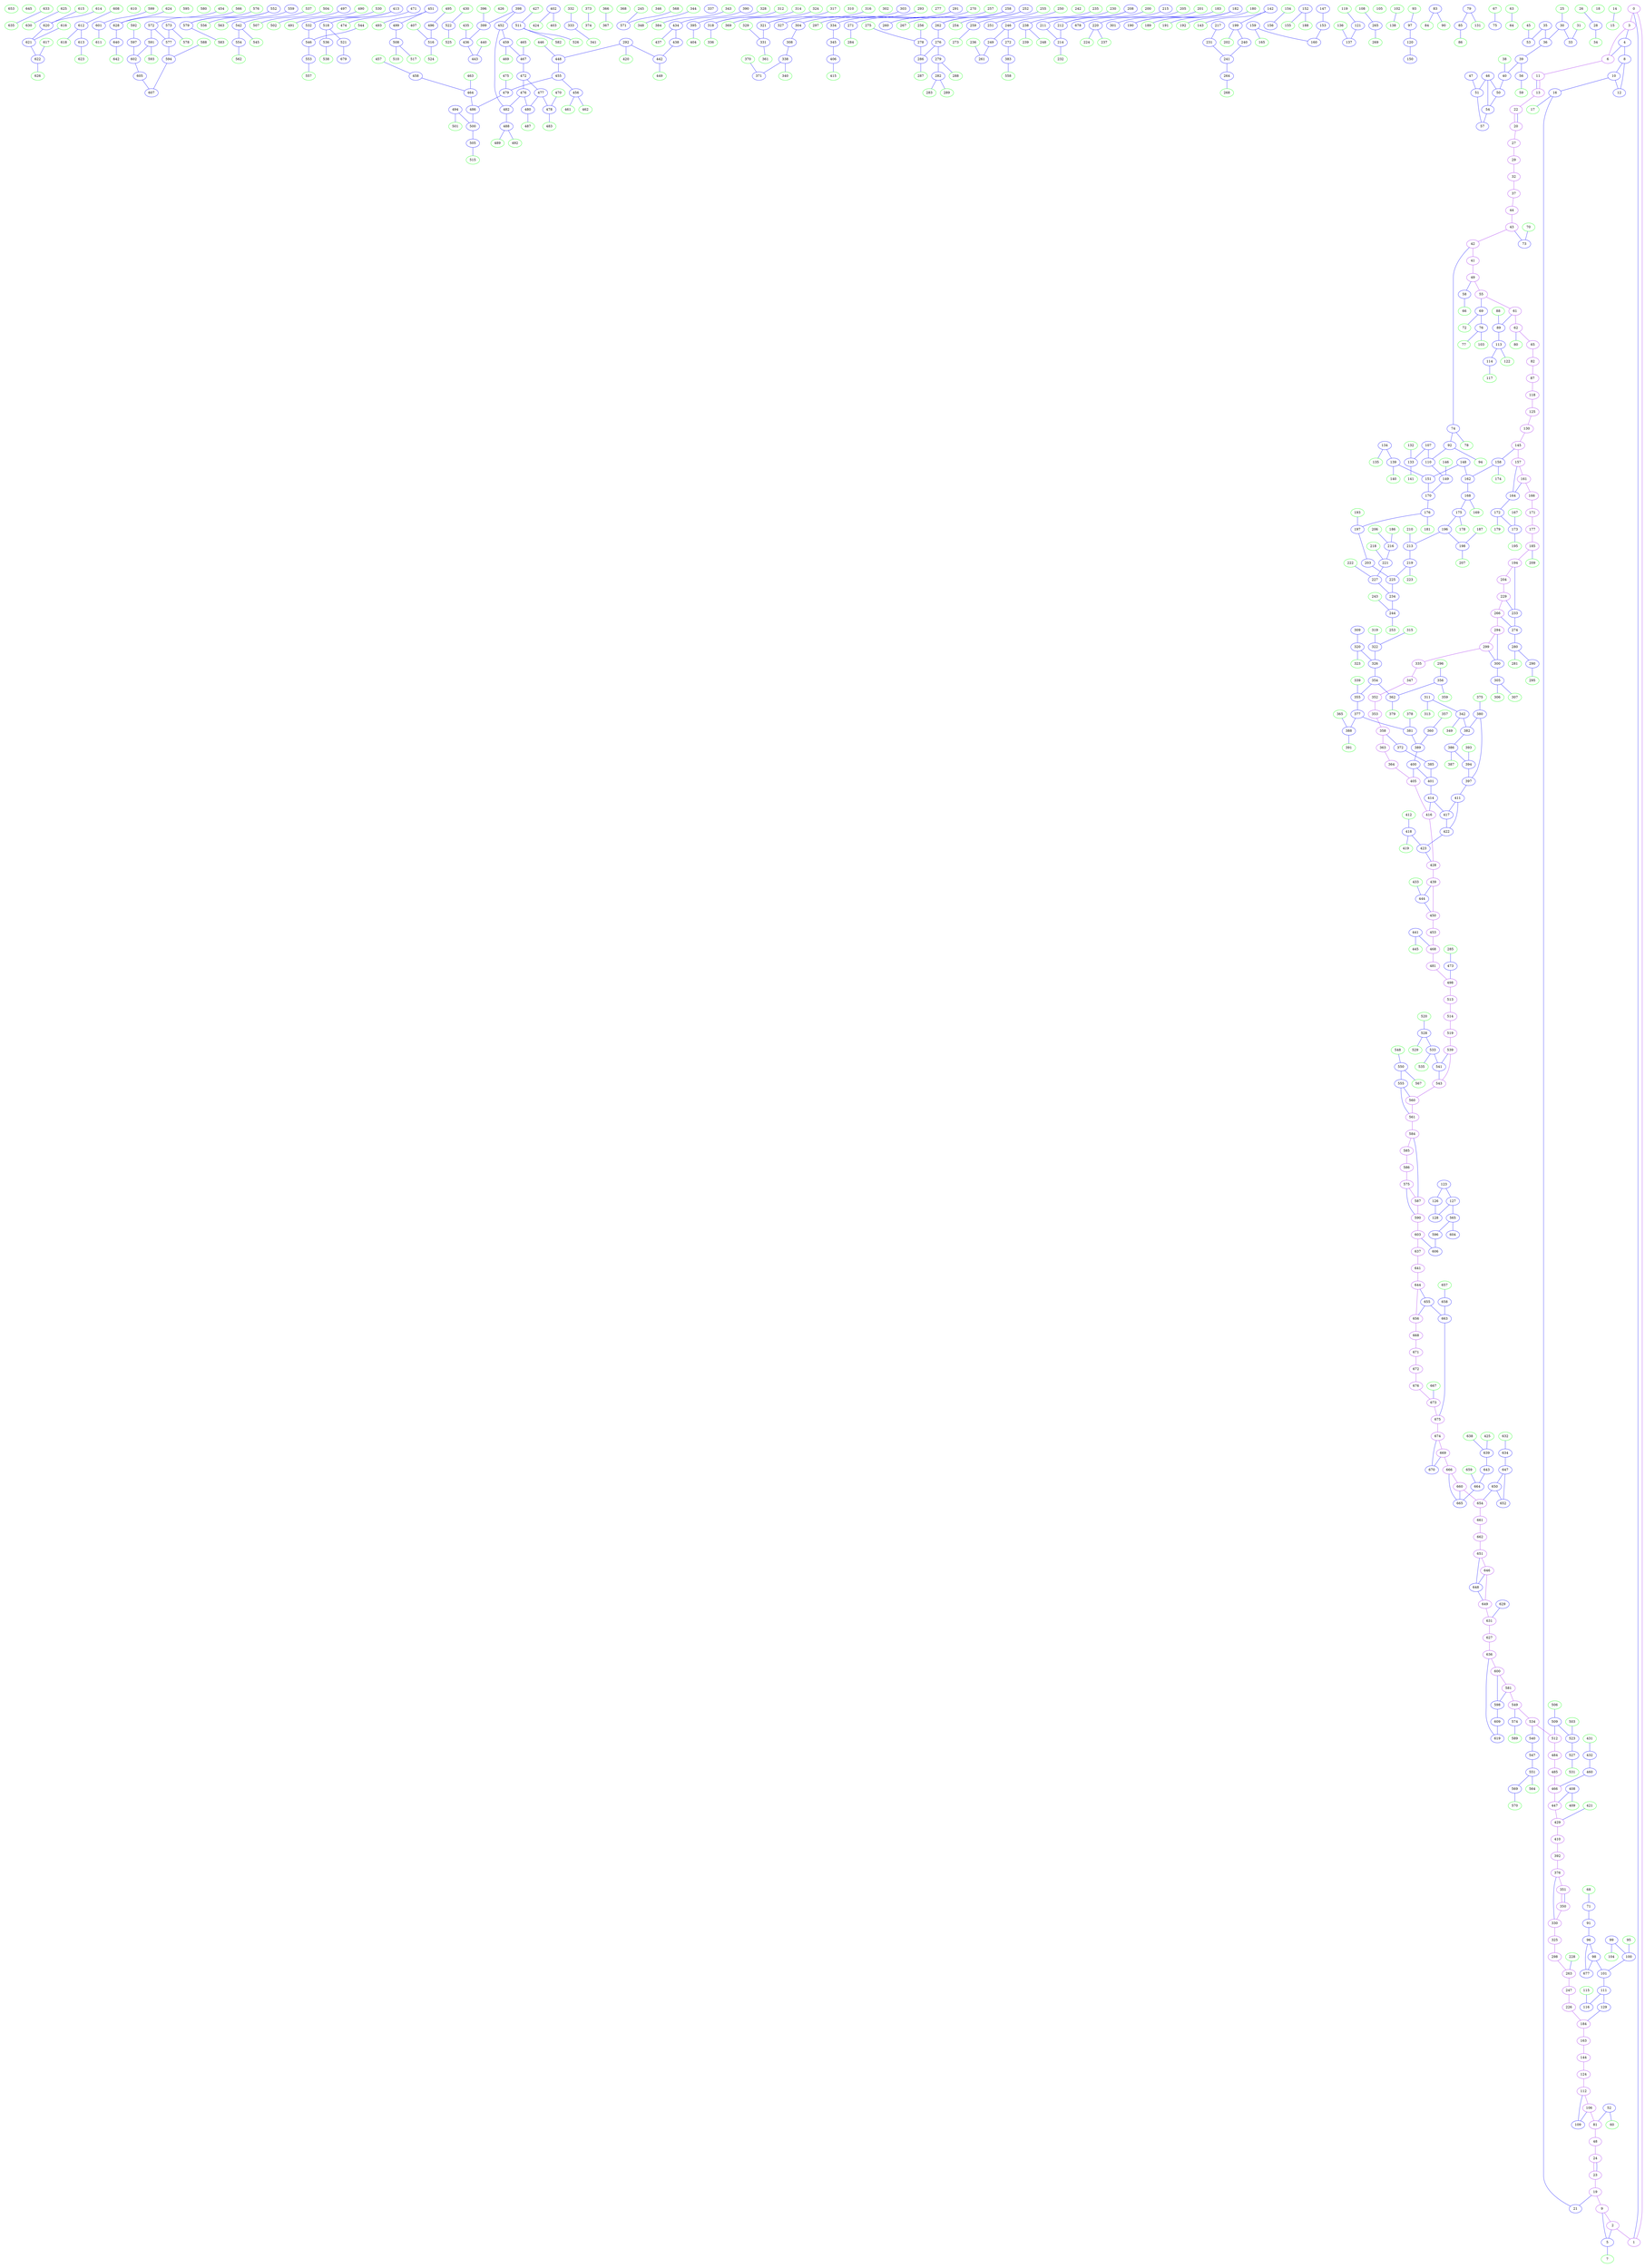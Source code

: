 digraph{
subgraph cluster_0 {
color = white
X98Y296I0 [label="0", pos="98,296!", color="purple"]
X98Y298I0 [label="1", pos="98,298!", color="purple"]
X99Y317I0 [label="2", pos="99,317!", color="purple"]
X100Y290I0 [label="3", pos="100,290!", color="purple"]
X102Y290I0 [label="4", pos="102,290!", color="blue"]
X102Y327I0 [label="5", pos="102,327!", color="blue"]
X103Y277I0 [label="6", pos="103,277!", color="purple"]
X104Y324I0 [label="7", pos="104,324!", color="green"]
X107Y308I0 [label="8", pos="107,308!", color="blue"]
X107Y345I0 [label="9", pos="107,345!", color="purple"]
X108Y311I0 [label="10", pos="108,311!", color="blue"]
X109Y250I0 [label="11", pos="109,250!", color="purple"]
X110Y308I0 [label="12", pos="110,308!", color="blue"]
X113Y237I0 [label="13", pos="113,237!", color="purple"]
X113Y308I0 [label="14", pos="113,308!", color="green"]
X113Y310I0 [label="15", pos="113,310!", color="green"]
X114Y324I0 [label="16", pos="114,324!", color="blue"]
X117Y317I0 [label="17", pos="117,317!", color="green"]
X118Y310I0 [label="18", pos="118,310!", color="green"]
X118Y349I0 [label="19", pos="118,349!", color="purple"]
X119Y229I0 [label="20", pos="119,229!", color="purple"]
X119Y347I0 [label="21", pos="119,347!", color="blue"]
X120Y231I0 [label="22", pos="120,231!", color="purple"]
X122Y370I0 [label="23", pos="122,370!", color="purple"]
X122Y371I0 [label="24", pos="122,371!", color="purple"]
X124Y296I0 [label="25", pos="124,296!", color="green"]
X124Y323I0 [label="26", pos="124,323!", color="green"]
X125Y215I0 [label="27", pos="125,215!", color="purple"]
X125Y329I0 [label="28", pos="125,329!", color="blue"]
X126Y201I0 [label="29", pos="126,201!", color="purple"]
X127Y296I0 [label="30", pos="127,296!", color="blue"]
X127Y324I0 [label="31", pos="127,324!", color="green"]
X128Y194I0 [label="32", pos="128,194!", color="purple"]
X128Y320I0 [label="33", pos="128,320!", color="blue"]
X128Y328I0 [label="34", pos="128,328!", color="green"]
X130Y255I0 [label="35", pos="130,255!", color="blue"]
X133Y265I0 [label="36", pos="133,265!", color="blue"]
X136Y182I0 [label="37", pos="136,182!", color="purple"]
X136Y324I0 [label="38", pos="136,324!", color="green"]
X138Y261I0 [label="39", pos="138,261!", color="blue"]
X138Y311I0 [label="40", pos="138,311!", color="blue"]
X140Y129I0 [label="41", pos="140,129!", color="purple"]
X140Y141I0 [label="42", pos="140,141!", color="purple"]
X140Y154I0 [label="43", pos="140,154!", color="purple"]
X140Y167I0 [label="44", pos="140,167!", color="purple"]
X140Y222I0 [label="45", pos="140,222!", color="green"]
X140Y332I0 [label="46", pos="140,332!", color="blue"]
X140Y344I0 [label="47", pos="140,344!", color="blue"]
X140Y394I0 [label="48", pos="140,394!", color="purple"]
X141Y116I0 [label="49", pos="141,116!", color="purple"]
X141Y329I0 [label="50", pos="141,329!", color="blue"]
X141Y337I0 [label="51", pos="141,337!", color="blue"]
X141Y372I0 [label="52", pos="141,372!", color="blue"]
X142Y225I0 [label="53", pos="142,225!", color="blue"]
X142Y331I0 [label="54", pos="142,331!", color="blue"]
X143Y105I0 [label="55", pos="143,105!", color="purple"]
X143Y253I0 [label="56", pos="143,253!", color="blue"]
X143Y335I0 [label="57", pos="143,335!", color="blue"]
X144Y114I0 [label="58", pos="144,114!", color="blue"]
X144Y255I0 [label="59", pos="144,255!", color="green"]
X144Y372I0 [label="60", pos="144,372!", color="green"]
X153Y93I0 [label="61", pos="153,93!", color="purple"]
X154Y85I0 [label="62", pos="154,85!", color="purple"]
X154Y313I0 [label="63", pos="154,313!", color="green"]
X154Y322I0 [label="64", pos="154,322!", color="green"]
X155Y77I0 [label="65", pos="155,77!", color="purple"]
X156Y110I0 [label="66", pos="156,110!", color="green"]
X156Y269I0 [label="67", pos="156,269!", color="green"]
X156Y352I0 [label="68", pos="156,352!", color="green"]
X157Y102I0 [label="69", pos="157,102!", color="blue"]
X157Y144I0 [label="70", pos="157,144!", color="green"]
X157Y347I0 [label="71", pos="157,347!", color="blue"]
X158Y104I0 [label="72", pos="158,104!", color="green"]
X158Y145I0 [label="73", pos="158,145!", color="blue"]
X159Y133I0 [label="74", pos="159,133!", color="blue"]
X159Y263I0 [label="75", pos="159,263!", color="blue"]
X160Y101I0 [label="76", pos="160,101!", color="blue"]
X160Y104I0 [label="77", pos="160,104!", color="green"]
X160Y135I0 [label="78", pos="160,135!", color="green"]
X161Y234I0 [label="79", pos="161,234!", color="blue"]
X162Y84I0 [label="80", pos="162,84!", color="green"]
X162Y405I0 [label="81", pos="162,405!", color="purple"]
X163Y69I0 [label="82", pos="163,69!", color="purple"]
X164Y341I0 [label="83", pos="164,341!", color="blue"]
X166Y342I0 [label="84", pos="166,342!", color="green"]
X167Y231I0 [label="85", pos="167,231!", color="blue"]
X168Y233I0 [label="86", pos="168,233!", color="green"]
X171Y67I0 [label="87", pos="171,67!", color="purple"]
X172Y86I0 [label="88", pos="172,86!", color="green"]
X172Y88I0 [label="89", pos="172,88!", color="blue"]
X172Y358I0 [label="90", pos="172,358!", color="green"]
X172Y367I0 [label="91", pos="172,367!", color="blue"]
X173Y127I0 [label="92", pos="173,127!", color="blue"]
X173Y146I0 [label="93", pos="173,146!", color="green"]
X174Y129I0 [label="94", pos="174,129!", color="green"]
X174Y355I0 [label="95", pos="174,355!", color="green"]
X174Y365I0 [label="96", pos="174,365!", color="blue"]
X175Y147I0 [label="97", pos="175,147!", color="blue"]
X175Y364I0 [label="98", pos="175,364!", color="blue"]
X177Y348I0 [label="99", pos="177,348!", color="blue"]
X177Y361I0 [label="100", pos="177,361!", color="blue"]
X177Y362I0 [label="101", pos="177,362!", color="blue"]
X180Y94I0 [label="102", pos="180,94!", color="green"]
X180Y100I0 [label="103", pos="180,100!", color="green"]
X180Y348I0 [label="104", pos="180,348!", color="green"]
X182Y174I0 [label="105", pos="182,174!", color="green"]
X182Y416I0 [label="106", pos="182,416!", color="purple"]
X183Y116I0 [label="107", pos="183,116!", color="blue"]
X184Y346I0 [label="108", pos="184,346!", color="green"]
X184Y416I0 [label="109", pos="184,416!", color="blue"]
X185Y119I0 [label="110", pos="185,119!", color="blue"]
X185Y369I0 [label="111", pos="185,369!", color="blue"]
X185Y418I0 [label="112", pos="185,418!", color="purple"]
X186Y84I0 [label="113", pos="186,84!", color="blue"]
X187Y82I0 [label="114", pos="187,82!", color="blue"]
X187Y355I0 [label="115", pos="187,355!", color="green"]
X187Y363I0 [label="116", pos="187,363!", color="blue"]
X190Y82I0 [label="117", pos="190,82!", color="green"]
X192Y72I0 [label="118", pos="192,72!", color="purple"]
X192Y353I0 [label="119", pos="192,353!", color="green"]
X193Y139I0 [label="120", pos="193,139!", color="blue"]
X193Y351I0 [label="121", pos="193,351!", color="blue"]
X194Y87I0 [label="122", pos="194,87!", color="green"]
X194Y301I0 [label="123", pos="194,301!", color="blue"]
X195Y418I0 [label="124", pos="195,418!", color="purple"]
X197Y67I0 [label="125", pos="197,67!", color="purple"]
X197Y298I0 [label="126", pos="197,298!", color="blue"]
X198Y275I0 [label="127", pos="198,275!", color="blue"]
X198Y292I0 [label="128", pos="198,292!", color="blue"]
X198Y389I0 [label="129", pos="198,389!", color="blue"]
X200Y68I0 [label="130", pos="200,68!", color="purple"]
X200Y192I0 [label="131", pos="200,192!", color="green"]
X201Y108I0 [label="132", pos="201,108!", color="green"]
X201Y109I0 [label="133", pos="201,109!", color="blue"]
X202Y102I0 [label="134", pos="202,102!", color="blue"]
X202Y104I0 [label="135", pos="202,104!", color="green"]
X202Y373I0 [label="136", pos="202,373!", color="green"]
X203Y371I0 [label="137", pos="203,371!", color="blue"]
X204Y92I0 [label="138", pos="204,92!", color="green"]
X204Y102I0 [label="139", pos="204,102!", color="blue"]
X204Y104I0 [label="140", pos="204,104!", color="green"]
X204Y109I0 [label="141", pos="204,109!", color="green"]
X204Y145I0 [label="142", pos="204,145!", color="blue"]
X205Y146I0 [label="143", pos="205,146!", color="green"]
X205Y418I0 [label="144", pos="205,418!", color="purple"]
X206Y67I0 [label="145", pos="206,67!", color="purple"]
X206Y110I0 [label="146", pos="206,110!", color="green"]
X206Y305I0 [label="147", pos="206,305!", color="blue"]
X209Y87I0 [label="148", pos="209,87!", color="blue"]
X210Y111I0 [label="149", pos="210,111!", color="blue"]
X212Y132I0 [label="150", pos="212,132!", color="blue"]
X213Y98I0 [label="151", pos="213,98!", color="blue"]
X213Y121I0 [label="152", pos="213,121!", color="blue"]
X213Y311I0 [label="153", pos="213,311!", color="blue"]
X213Y371I0 [label="154", pos="213,371!", color="green"]
X214Y124I0 [label="155", pos="214,124!", color="green"]
X214Y369I0 [label="156", pos="214,369!", color="blue"]
X215Y64I0 [label="157", pos="215,64!", color="purple"]
X215Y78I0 [label="158", pos="215,78!", color="blue"]
X216Y305I0 [label="159", pos="216,305!", color="blue"]
X216Y308I0 [label="160", pos="216,308!", color="blue"]
X217Y61I0 [label="161", pos="217,61!", color="purple"]
X217Y86I0 [label="162", pos="217,86!", color="blue"]
X217Y421I0 [label="163", pos="217,421!", color="purple"]
X218Y64I0 [label="164", pos="218,64!", color="blue"]
X218Y304I0 [label="165", pos="218,304!", color="green"]
X220Y58I0 [label="166", pos="220,58!", color="purple"]
X220Y73I0 [label="167", pos="220,73!", color="green"]
X220Y90I0 [label="168", pos="220,90!", color="blue"]
X220Y94I0 [label="169", pos="220,94!", color="green"]
X221Y104I0 [label="170", pos="221,104!", color="blue"]
X222Y60I0 [label="171", pos="222,60!", color="purple"]
X222Y68I0 [label="172", pos="222,68!", color="blue"]
X222Y70I0 [label="173", pos="222,70!", color="blue"]
X222Y82I0 [label="174", pos="222,82!", color="green"]
X223Y91I0 [label="175", pos="223,91!", color="blue"]
X223Y105I0 [label="176", pos="223,105!", color="blue"]
X224Y51I0 [label="177", pos="224,51!", color="purple"]
X224Y88I0 [label="178", pos="224,88!", color="green"]
X225Y67I0 [label="179", pos="225,67!", color="green"]
X226Y84I0 [label="180", pos="226,84!", color="green"]
X226Y104I0 [label="181", pos="226,104!", color="green"]
X226Y295I0 [label="182", pos="226,295!", color="blue"]
X226Y313I0 [label="183", pos="226,313!", color="green"]
X227Y421I0 [label="184", pos="227,421!", color="purple"]
X228Y46I0 [label="185", pos="228,46!", color="purple"]
X228Y68I0 [label="186", pos="228,68!", color="green"]
X228Y87I0 [label="187", pos="228,87!", color="green"]
X228Y118I0 [label="188", pos="228,118!", color="green"]
X228Y296I0 [label="189", pos="228,296!", color="green"]
X228Y311I0 [label="190", pos="228,311!", color="blue"]
X229Y267I0 [label="191", pos="229,267!", color="green"]
X230Y84I0 [label="192", pos="230,84!", color="green"]
X230Y114I0 [label="193", pos="230,114!", color="green"]
X232Y41I0 [label="194", pos="232,41!", color="purple"]
X232Y78I0 [label="195", pos="232,78!", color="green"]
X233Y99I0 [label="196", pos="233,99!", color="blue"]
X233Y113I0 [label="197", pos="233,113!", color="blue"]
X234Y97I0 [label="198", pos="234,97!", color="blue"]
X234Y131I0 [label="199", pos="234,131!", color="blue"]
X234Y159I0 [label="200", pos="234,159!", color="green"]
X234Y264I0 [label="201", pos="234,264!", color="green"]
X235Y134I0 [label="202", pos="235,134!", color="green"]
X237Y117I0 [label="203", pos="237,117!", color="blue"]
X238Y46I0 [label="204", pos="238,46!", color="purple"]
X238Y56I0 [label="205", pos="238,56!", color="green"]
X238Y80I0 [label="206", pos="238,80!", color="green"]
X238Y96I0 [label="207", pos="238,96!", color="green"]
X239Y151I0 [label="208", pos="239,151!", color="blue"]
X240Y52I0 [label="209", pos="240,52!", color="green"]
X240Y109I0 [label="210", pos="240,109!", color="green"]
X240Y150I0 [label="211", pos="240,150!", color="blue"]
X240Y152I0 [label="212", pos="240,152!", color="blue"]
X241Y107I0 [label="213", pos="241,107!", color="blue"]
X241Y151I0 [label="214", pos="241,151!", color="blue"]
X242Y69I0 [label="215", pos="242,69!", color="blue"]
X242Y82I0 [label="216", pos="242,82!", color="blue"]
X242Y138I0 [label="217", pos="242,138!", color="blue"]
X243Y89I0 [label="218", pos="243,89!", color="green"]
X243Y108I0 [label="219", pos="243,108!", color="blue"]
X244Y58I0 [label="220", pos="244,58!", color="blue"]
X245Y87I0 [label="221", pos="245,87!", color="blue"]
X246Y94I0 [label="222", pos="246,94!", color="green"]
X246Y108I0 [label="223", pos="246,108!", color="green"]
X247Y56I0 [label="224", pos="247,56!", color="green"]
X247Y112I0 [label="225", pos="247,112!", color="blue"]
X247Y432I0 [label="226", pos="247,432!", color="purple"]
X248Y97I0 [label="227", pos="248,97!", color="blue"]
X248Y410I0 [label="228", pos="248,410!", color="green"]
X250Y36I0 [label="229", pos="250,36!", color="purple"]
X250Y76I0 [label="230", pos="250,76!", color="green"]
X250Y134I0 [label="231", pos="250,134!", color="blue"]
X250Y150I0 [label="232", pos="250,150!", color="green"]
X252Y42I0 [label="233", pos="252,42!", color="blue"]
X252Y104I0 [label="234", pos="252,104!", color="blue"]
X252Y324I0 [label="235", pos="252,324!", color="green"]
X254Y276I0 [label="236", pos="254,276!", color="green"]
X255Y70I0 [label="237", pos="255,70!", color="green"]
X255Y79I0 [label="238", pos="255,79!", color="blue"]
X255Y92I0 [label="239", pos="255,92!", color="green"]
X255Y124I0 [label="240", pos="255,124!", color="blue"]
X255Y130I0 [label="241", pos="255,130!", color="blue"]
X255Y158I0 [label="242", pos="255,158!", color="green"]
X256Y95I0 [label="243", pos="256,95!", color="green"]
X256Y106I0 [label="244", pos="256,106!", color="blue"]
X256Y256I0 [label="245", pos="256,256!", color="green"]
X256Y327I0 [label="246", pos="256,327!", color="blue"]
X257Y432I0 [label="247", pos="257,432!", color="purple"]
X258Y77I0 [label="248", pos="258,77!", color="green"]
X258Y324I0 [label="249", pos="258,324!", color="blue"]
X258Y396I0 [label="250", pos="258,396!", color="green"]
X258Y399I0 [label="251", pos="258,399!", color="blue"]
X260Y65I0 [label="252", pos="260,65!", color="blue"]
X260Y115I0 [label="253", pos="260,115!", color="green"]
X262Y70I0 [label="254", pos="262,70!", color="green"]
X264Y110I0 [label="255", pos="264,110!", color="green"]
X265Y58I0 [label="256", pos="265,58!", color="green"]
X266Y278I0 [label="257", pos="266,278!", color="green"]
X269Y85I0 [label="258", pos="269,85!", color="blue"]
X269Y103I0 [label="259", pos="269,103!", color="blue"]
X269Y278I0 [label="260", pos="269,278!", color="blue"]
X269Y329I0 [label="261", pos="269,329!", color="blue"]
X270Y76I0 [label="262", pos="270,76!", color="blue"]
X270Y432I0 [label="263", pos="270,432!", color="purple"]
X271Y123I0 [label="264", pos="271,123!", color="blue"]
X271Y185I0 [label="265", pos="271,185!", color="blue"]
X272Y48I0 [label="266", pos="272,48!", color="purple"]
X272Y86I0 [label="267", pos="272,86!", color="green"]
X272Y126I0 [label="268", pos="272,126!", color="green"]
X272Y187I0 [label="269", pos="272,187!", color="green"]
X273Y130I0 [label="270", pos="273,130!", color="green"]
X273Y131I0 [label="271", pos="273,131!", color="blue"]
X273Y346I0 [label="272", pos="273,346!", color="blue"]
X274Y88I0 [label="273", pos="274,88!", color="green"]
X275Y56I0 [label="274", pos="275,56!", color="blue"]
X276Y71I0 [label="275", pos="276,71!", color="green"]
X276Y81I0 [label="276", pos="276,81!", color="blue"]
X276Y370I0 [label="277", pos="276,370!", color="green"]
X277Y69I0 [label="278", pos="277,69!", color="blue"]
X277Y82I0 [label="279", pos="277,82!", color="blue"]
X278Y62I0 [label="280", pos="278,62!", color="blue"]
X278Y64I0 [label="281", pos="278,64!", color="green"]
X278Y85I0 [label="282", pos="278,85!", color="blue"]
X278Y88I0 [label="283", pos="278,88!", color="green"]
X278Y126I0 [label="284", pos="278,126!", color="green"]
X278Y186I0 [label="285", pos="278,186!", color="green"]
X279Y75I0 [label="286", pos="279,75!", color="blue"]
X280Y77I0 [label="287", pos="280,77!", color="green"]
X280Y82I0 [label="288", pos="280,82!", color="green"]
X280Y87I0 [label="289", pos="280,87!", color="green"]
X281Y62I0 [label="290", pos="281,62!", color="blue"]
X281Y169I0 [label="291", pos="281,169!", color="blue"]
X281Y289I0 [label="292", pos="281,289!", color="blue"]
X281Y329I0 [label="293", pos="281,329!", color="green"]
X282Y51I0 [label="294", pos="282,51!", color="purple"]
X282Y58I0 [label="295", pos="282,58!", color="green"]
X282Y127I0 [label="296", pos="282,127!", color="green"]
X282Y171I0 [label="297", pos="282,171!", color="green"]
X282Y432I0 [label="298", pos="282,432!", color="purple"]
X285Y51I0 [label="299", pos="285,51!", color="purple"]
X285Y52I0 [label="300", pos="285,52!", color="blue"]
X285Y223I0 [label="301", pos="285,223!", color="blue"]
X286Y162I0 [label="302", pos="286,162!", color="green"]
X287Y153I0 [label="303", pos="287,153!", color="blue"]
X287Y328I0 [label="304", pos="287,328!", color="blue"]
X288Y54I0 [label="305", pos="288,54!", color="blue"]
X288Y55I0 [label="306", pos="288,55!", color="green"]
X289Y54I0 [label="307", pos="289,54!", color="green"]
X289Y330I0 [label="308", pos="289,330!", color="blue"]
X290Y88I0 [label="309", pos="290,88!", color="blue"]
X290Y102I0 [label="310", pos="290,102!", color="green"]
X291Y141I0 [label="311", pos="291,141!", color="blue"]
X292Y57I0 [label="312", pos="292,57!", color="green"]
X292Y144I0 [label="313", pos="292,144!", color="green"]
X293Y62I0 [label="314", pos="293,62!", color="green"]
X293Y72I0 [label="315", pos="293,72!", color="green"]
X294Y54I0 [label="316", pos="294,54!", color="green"]
X294Y56I0 [label="317", pos="294,56!", color="green"]
X294Y62I0 [label="318", pos="294,62!", color="blue"]
X294Y82I0 [label="319", pos="294,82!", color="green"]
X295Y89I0 [label="320", pos="295,89!", color="blue"]
X297Y55I0 [label="321", pos="297,55!", color="blue"]
X298Y83I0 [label="322", pos="298,83!", color="blue"]
X298Y88I0 [label="323", pos="298,88!", color="green"]
X300Y296I0 [label="324", pos="300,296!", color="green"]
X302Y437I0 [label="325", pos="302,437!", color="purple"]
X303Y89I0 [label="326", pos="303,89!", color="blue"]
X303Y147I0 [label="327", pos="303,147!", color="blue"]
X303Y289I0 [label="328", pos="303,289!", color="green"]
X304Y67I0 [label="329", pos="304,67!", color="green"]
X304Y429I0 [label="330", pos="304,429!", color="purple"]
X305Y65I0 [label="331", pos="305,65!", color="blue"]
X306Y98I0 [label="332", pos="306,98!", color="green"]
X306Y101I0 [label="333", pos="306,101!", color="blue"]
X306Y156I0 [label="334", pos="306,156!", color="blue"]
X307Y51I0 [label="335", pos="307,51!", color="purple"]
X308Y80I0 [label="336", pos="308,80!", color="green"]
X308Y206I0 [label="337", pos="308,206!", color="blue"]
X308Y341I0 [label="338", pos="308,341!", color="blue"]
X309Y85I0 [label="339", pos="309,85!", color="green"]
X309Y342I0 [label="340", pos="309,342!", color="green"]
X310Y100I0 [label="341", pos="310,100!", color="green"]
X310Y130I0 [label="342", pos="310,130!", color="blue"]
X310Y294I0 [label="343", pos="310,294!", color="green"]
X311Y62I0 [label="344", pos="311,62!", color="green"]
X311Y154I0 [label="345", pos="311,154!", color="blue"]
X311Y346I0 [label="346", pos="311,346!", color="green"]
X312Y59I0 [label="347", pos="312,59!", color="purple"]
X312Y64I0 [label="348", pos="312,64!", color="green"]
X312Y124I0 [label="349", pos="312,124!", color="green"]
X312Y445I0 [label="350", pos="312,445!", color="purple"]
X313Y446I0 [label="351", pos="313,446!", color="purple"]
X314Y51I0 [label="352", pos="314,51!", color="purple"]
X314Y52I0 [label="353", pos="314,52!", color="purple"]
X315Y95I0 [label="354", pos="315,95!", color="blue"]
X316Y89I0 [label="355", pos="316,89!", color="blue"]
X317Y105I0 [label="356", pos="317,105!", color="blue"]
X317Y111I0 [label="357", pos="317,111!", color="green"]
X318Y64I0 [label="358", pos="318,64!", color="purple"]
X318Y108I0 [label="359", pos="318,108!", color="green"]
X318Y113I0 [label="360", pos="318,113!", color="blue"]
X319Y84I0 [label="361", pos="319,84!", color="green"]
X321Y101I0 [label="362", pos="321,101!", color="blue"]
X322Y60I0 [label="363", pos="322,60!", color="purple"]
X322Y61I0 [label="364", pos="322,61!", color="purple"]
X322Y80I0 [label="365", pos="322,80!", color="green"]
X322Y82I0 [label="366", pos="322,82!", color="green"]
X322Y84I0 [label="367", pos="322,84!", color="green"]
X322Y155I0 [label="368", pos="322,155!", color="green"]
X322Y304I0 [label="369", pos="322,304!", color="green"]
X322Y341I0 [label="370", pos="322,341!", color="green"]
X322Y342I0 [label="371", pos="322,342!", color="blue"]
X323Y68I0 [label="372", pos="323,68!", color="blue"]
X324Y84I0 [label="373", pos="324,84!", color="green"]
X324Y85I0 [label="374", pos="324,85!", color="green"]
X325Y120I0 [label="375", pos="325,120!", color="green"]
X325Y446I0 [label="376", pos="325,446!", color="purple"]
X326Y93I0 [label="377", pos="326,93!", color="blue"]
X326Y97I0 [label="378", pos="326,97!", color="green"]
X326Y100I0 [label="379", pos="326,100!", color="green"]
X326Y120I0 [label="380", pos="326,120!", color="blue"]
X327Y95I0 [label="381", pos="327,95!", color="blue"]
X327Y124I0 [label="382", pos="327,124!", color="blue"]
X327Y371I0 [label="383", pos="327,371!", color="blue"]
X330Y302I0 [label="384", pos="330,302!", color="green"]
X331Y73I0 [label="385", pos="331,73!", color="blue"]
X334Y122I0 [label="386", pos="334,122!", color="blue"]
X335Y122I0 [label="387", pos="335,122!", color="green"]
X336Y89I0 [label="388", pos="336,89!", color="blue"]
X336Y100I0 [label="389", pos="336,100!", color="blue"]
X337Y335I0 [label="390", pos="337,335!", color="blue"]
X338Y90I0 [label="391", pos="338,90!", color="green"]
X339Y447I0 [label="392", pos="339,447!", color="purple"]
X340Y117I0 [label="393", pos="340,117!", color="green"]
X340Y118I0 [label="394", pos="340,118!", color="blue"]
X340Y305I0 [label="395", pos="340,305!", color="blue"]
X340Y404I0 [label="396", pos="340,404!", color="green"]
X343Y108I0 [label="397", pos="343,108!", color="blue"]
X343Y399I0 [label="398", pos="343,399!", color="blue"]
X343Y404I0 [label="399", pos="343,404!", color="blue"]
X345Y93I0 [label="400", pos="345,93!", color="blue"]
X346Y88I0 [label="401", pos="346,88!", color="blue"]
X346Y124I0 [label="402", pos="346,124!", color="blue"]
X346Y125I0 [label="403", pos="346,125!", color="green"]
X346Y306I0 [label="404", pos="346,306!", color="green"]
X348Y92I0 [label="405", pos="348,92!", color="purple"]
X348Y131I0 [label="406", pos="348,131!", color="blue"]
X348Y350I0 [label="407", pos="348,350!", color="green"]
X348Y431I0 [label="408", pos="348,431!", color="blue"]
X349Y434I0 [label="409", pos="349,434!", color="green"]
X349Y447I0 [label="410", pos="349,447!", color="purple"]
X350Y102I0 [label="411", pos="350,102!", color="blue"]
X350Y115I0 [label="412", pos="350,115!", color="green"]
X351Y254I0 [label="413", pos="351,254!", color="blue"]
X352Y89I0 [label="414", pos="352,89!", color="blue"]
X352Y128I0 [label="415", pos="352,128!", color="green"]
X353Y88I0 [label="416", pos="353,88!", color="purple"]
X353Y99I0 [label="417", pos="353,99!", color="blue"]
X353Y111I0 [label="418", pos="353,111!", color="blue"]
X354Y113I0 [label="419", pos="354,113!", color="green"]
X354Y312I0 [label="420", pos="354,312!", color="green"]
X354Y440I0 [label="421", pos="354,440!", color="green"]
X355Y101I0 [label="422", pos="355,101!", color="blue"]
X356Y102I0 [label="423", pos="356,102!", color="blue"]
X356Y118I0 [label="424", pos="356,118!", color="green"]
X356Y200I0 [label="425", pos="356,200!", color="green"]
X356Y306I0 [label="426", pos="356,306!", color="green"]
X356Y390I0 [label="427", pos="356,390!", color="green"]
X357Y102I0 [label="428", pos="357,102!", color="purple"]
X359Y447I0 [label="429", pos="359,447!", color="purple"]
X360Y362I0 [label="430", pos="360,362!", color="green"]
X360Y431I0 [label="431", pos="360,431!", color="green"]
X361Y429I0 [label="432", pos="361,429!", color="blue"]
X362Y118I0 [label="433", pos="362,118!", color="green"]
X362Y326I0 [label="434", pos="362,326!", color="blue"]
X362Y414I0 [label="435", pos="362,414!", color="green"]
X362Y417I0 [label="436", pos="362,417!", color="blue"]
X364Y329I0 [label="437", pos="364,329!", color="green"]
X365Y314I0 [label="438", pos="365,314!", color="blue"]
X366Y101I0 [label="439", pos="366,101!", color="purple"]
X366Y423I0 [label="440", pos="366,423!", color="green"]
X367Y131I0 [label="441", pos="367,131!", color="blue"]
X367Y305I0 [label="442", pos="367,305!", color="blue"]
X367Y421I0 [label="443", pos="367,421!", color="blue"]
X368Y108I0 [label="444", pos="368,108!", color="blue"]
X368Y133I0 [label="445", pos="368,133!", color="green"]
X368Y295I0 [label="446", pos="368,295!", color="green"]
X368Y447I0 [label="447", pos="368,447!", color="purple"]
X370Y292I0 [label="448", pos="370,292!", color="blue"]
X370Y308I0 [label="449", pos="370,308!", color="green"]
X371Y110I0 [label="450", pos="371,110!", color="purple"]
X373Y163I0 [label="451", pos="373,163!", color="blue"]
X375Y413I0 [label="452", pos="375,413!", color="blue"]
X376Y115I0 [label="453", pos="376,115!", color="purple"]
X376Y222I0 [label="454", pos="376,222!", color="green"]
X376Y301I0 [label="455", pos="376,301!", color="blue"]
X378Y308I0 [label="456", pos="378,308!", color="blue"]
X378Y324I0 [label="457", pos="378,324!", color="green"]
X378Y328I0 [label="458", pos="378,328!", color="blue"]
X378Y417I0 [label="459", pos="378,417!", color="blue"]
X379Y448I0 [label="460", pos="379,448!", color="blue"]
X380Y307I0 [label="461", pos="380,307!", color="green"]
X380Y322I0 [label="462", pos="380,322!", color="green"]
X380Y324I0 [label="463", pos="380,324!", color="green"]
X380Y328I0 [label="464", pos="380,328!", color="blue"]
X380Y427I0 [label="465", pos="380,427!", color="green"]
X380Y449I0 [label="466", pos="380,449!", color="purple"]
X381Y425I0 [label="467", pos="381,425!", color="blue"]
X382Y122I0 [label="468", pos="382,122!", color="purple"]
X382Y416I0 [label="469", pos="382,416!", color="green"]
X384Y431I0 [label="470", pos="384,431!", color="green"]
X385Y184I0 [label="471", pos="385,184!", color="blue"]
X385Y426I0 [label="472", pos="385,426!", color="blue"]
X386Y145I0 [label="473", pos="386,145!", color="blue"]
X386Y186I0 [label="474", pos="386,186!", color="green"]
X386Y321I0 [label="475", pos="386,321!", color="green"]
X386Y425I0 [label="476", pos="386,425!", color="blue"]
X386Y427I0 [label="477", pos="386,427!", color="blue"]
X386Y428I0 [label="478", pos="386,428!", color="blue"]
X387Y319I0 [label="479", pos="387,319!", color="blue"]
X387Y426I0 [label="480", pos="387,426!", color="blue"]
X389Y132I0 [label="481", pos="389,132!", color="purple"]
X389Y420I0 [label="482", pos="389,420!", color="blue"]
X389Y440I0 [label="483", pos="389,440!", color="green"]
X389Y447I0 [label="484", pos="389,447!", color="purple"]
X389Y449I0 [label="485", pos="389,449!", color="purple"]
X390Y324I0 [label="486", pos="390,324!", color="blue"]
X390Y426I0 [label="487", pos="390,426!", color="green"]
X392Y422I0 [label="488", pos="392,422!", color="blue"]
X392Y423I0 [label="489", pos="392,423!", color="green"]
X392Y442I0 [label="490", pos="392,442!", color="green"]
X392Y444I0 [label="491", pos="392,444!", color="green"]
X393Y422I0 [label="492", pos="393,422!", color="green"]
X394Y154I0 [label="493", pos="394,154!", color="green"]
X394Y330I0 [label="494", pos="394,330!", color="blue"]
X394Y347I0 [label="495", pos="394,347!", color="green"]
X394Y348I0 [label="496", pos="394,348!", color="blue"]
X394Y404I0 [label="497", pos="394,404!", color="blue"]
X395Y135I0 [label="498", pos="395,135!", color="purple"]
X395Y161I0 [label="499", pos="395,161!", color="blue"]
X396Y322I0 [label="500", pos="396,322!", color="blue"]
X396Y333I0 [label="501", pos="396,333!", color="green"]
X396Y408I0 [label="502", pos="396,408!", color="green"]
X396Y418I0 [label="503", pos="396,418!", color="green"]
X397Y143I0 [label="504", pos="397,143!", color="green"]
X397Y317I0 [label="505", pos="397,317!", color="blue"]
X397Y436I0 [label="506", pos="397,436!", color="green"]
X398Y143I0 [label="507", pos="398,143!", color="green"]
X398Y159I0 [label="508", pos="398,159!", color="blue"]
X398Y436I0 [label="509", pos="398,436!", color="blue"]
X399Y160I0 [label="510", pos="399,160!", color="green"]
X399Y389I0 [label="511", pos="399,389!", color="blue"]
X399Y449I0 [label="512", pos="399,449!", color="purple"]
X400Y137I0 [label="513", pos="400,137!", color="purple"]
X400Y138I0 [label="514", pos="400,138!", color="purple"]
X400Y318I0 [label="515", pos="400,318!", color="green"]
X400Y339I0 [label="516", pos="400,339!", color="blue"]
X403Y152I0 [label="517", pos="403,152!", color="green"]
X403Y303I0 [label="518", pos="403,303!", color="blue"]
X404Y137I0 [label="519", pos="404,137!", color="purple"]
X404Y160I0 [label="520", pos="404,160!", color="green"]
X404Y308I0 [label="521", pos="404,308!", color="blue"]
X404Y350I0 [label="522", pos="404,350!", color="blue"]
X404Y411I0 [label="523", pos="404,411!", color="blue"]
X406Y327I0 [label="524", pos="406,327!", color="green"]
X406Y353I0 [label="525", pos="406,353!", color="green"]
X406Y388I0 [label="526", pos="406,388!", color="green"]
X406Y410I0 [label="527", pos="406,410!", color="blue"]
X408Y160I0 [label="528", pos="408,160!", color="blue"]
X408Y161I0 [label="529", pos="408,161!", color="green"]
X408Y297I0 [label="530", pos="408,297!", color="green"]
X408Y413I0 [label="531", pos="408,413!", color="green"]
X409Y295I0 [label="532", pos="409,295!", color="blue"]
X410Y159I0 [label="533", pos="410,159!", color="blue"]
X410Y445I0 [label="534", pos="410,445!", color="purple"]
X412Y162I0 [label="535", pos="412,162!", color="green"]
X412Y322I0 [label="536", pos="412,322!", color="blue"]
X412Y353I0 [label="537", pos="412,353!", color="green"]
X413Y322I0 [label="538", pos="413,322!", color="green"]
X414Y137I0 [label="539", pos="414,137!", color="purple"]
X414Y418I0 [label="540", pos="414,418!", color="blue"]
X415Y139I0 [label="541", pos="415,139!", color="blue"]
X415Y349I0 [label="542", pos="415,349!", color="blue"]
X416Y137I0 [label="543", pos="416,137!", color="purple"]
X416Y310I0 [label="544", pos="416,310!", color="green"]
X416Y351I0 [label="545", pos="416,351!", color="green"]
X417Y307I0 [label="546", pos="417,307!", color="blue"]
X417Y413I0 [label="547", pos="417,413!", color="blue"]
X418Y161I0 [label="548", pos="418,161!", color="green"]
X418Y450I0 [label="549", pos="418,450!", color="purple"]
X420Y158I0 [label="550", pos="420,158!", color="blue"]
X420Y410I0 [label="551", pos="420,410!", color="blue"]
X421Y295I0 [label="552", pos="421,295!", color="blue"]
X421Y311I0 [label="553", pos="421,311!", color="blue"]
X421Y340I0 [label="554", pos="421,340!", color="blue"]
X422Y150I0 [label="555", pos="422,150!", color="blue"]
X422Y299I0 [label="556", pos="422,299!", color="green"]
X422Y305I0 [label="557", pos="422,305!", color="green"]
X422Y360I0 [label="558", pos="422,360!", color="green"]
X423Y351I0 [label="559", pos="423,351!", color="blue"]
X424Y145I0 [label="560", pos="424,145!", color="purple"]
X424Y153I0 [label="561", pos="424,153!", color="purple"]
X424Y312I0 [label="562", pos="424,312!", color="green"]
X424Y354I0 [label="563", pos="424,354!", color="green"]
X424Y412I0 [label="564", pos="424,412!", color="green"]
X425Y183I0 [label="565", pos="425,183!", color="blue"]
X425Y358I0 [label="566", pos="425,358!", color="green"]
X426Y162I0 [label="567", pos="426,162!", color="green"]
X426Y289I0 [label="568", pos="426,289!", color="green"]
X426Y405I0 [label="569", pos="426,405!", color="blue"]
X426Y410I0 [label="570", pos="426,410!", color="green"]
X427Y287I0 [label="571", pos="427,287!", color="blue"]
X429Y357I0 [label="572", pos="429,357!", color="blue"]
X429Y363I0 [label="573", pos="429,363!", color="blue"]
X429Y420I0 [label="574", pos="429,420!", color="blue"]
X430Y164I0 [label="575", pos="430,164!", color="purple"]
X430Y309I0 [label="576", pos="430,309!", color="green"]
X430Y361I0 [label="577", pos="430,361!", color="blue"]
X430Y365I0 [label="578", pos="430,365!", color="green"]
X431Y307I0 [label="579", pos="431,307!", color="blue"]
X431Y312I0 [label="580", pos="431,312!", color="green"]
X431Y440I0 [label="581", pos="431,440!", color="purple"]
X432Y367I0 [label="582", pos="432,367!", color="green"]
X433Y310I0 [label="583", pos="433,310!", color="green"]
X434Y156I0 [label="584", pos="434,156!", color="purple"]
X434Y158I0 [label="585", pos="434,158!", color="purple"]
X434Y160I0 [label="586", pos="434,160!", color="purple"]
X434Y163I0 [label="587", pos="434,163!", color="purple"]
X434Y364I0 [label="588", pos="434,364!", color="green"]
X434Y418I0 [label="589", pos="434,418!", color="green"]
X435Y170I0 [label="590", pos="435,170!", color="purple"]
X437Y349I0 [label="591", pos="437,349!", color="blue"]
X438Y321I0 [label="592", pos="438,321!", color="green"]
X438Y351I0 [label="593", pos="438,351!", color="green"]
X438Y357I0 [label="594", pos="438,357!", color="blue"]
X438Y370I0 [label="595", pos="438,370!", color="green"]
X439Y186I0 [label="596", pos="439,186!", color="blue"]
X439Y319I0 [label="597", pos="439,319!", color="blue"]
X441Y421I0 [label="598", pos="441,421!", color="blue"]
X442Y302I0 [label="599", pos="442,302!", color="green"]
X442Y423I0 [label="600", pos="442,423!", color="purple"]
X443Y299I0 [label="601", pos="443,299!", color="blue"]
X443Y337I0 [label="602", pos="443,337!", color="blue"]
X444Y191I0 [label="603", pos="444,191!", color="purple"]
X444Y201I0 [label="604", pos="444,201!", color="blue"]
X444Y338I0 [label="605", pos="444,338!", color="blue"]
X445Y189I0 [label="606", pos="445,189!", color="blue"]
X445Y340I0 [label="607", pos="445,340!", color="blue"]
X448Y345I0 [label="608", pos="448,345!", color="green"]
X449Y409I0 [label="609", pos="449,409!", color="blue"]
X450Y298I0 [label="610", pos="450,298!", color="green"]
X450Y326I0 [label="611", pos="450,326!", color="green"]
X450Y343I0 [label="612", pos="450,343!", color="blue"]
X451Y355I0 [label="613", pos="451,355!", color="blue"]
X452Y305I0 [label="614", pos="452,305!", color="green"]
X452Y320I0 [label="615", pos="452,320!", color="green"]
X452Y322I0 [label="616", pos="452,322!", color="green"]
X452Y324I0 [label="617", pos="452,324!", color="green"]
X452Y334I0 [label="618", pos="452,334!", color="green"]
X452Y404I0 [label="619", pos="452,404!", color="blue"]
X454Y320I0 [label="620", pos="454,320!", color="blue"]
X454Y322I0 [label="621", pos="454,322!", color="blue"]
X454Y324I0 [label="622", pos="454,324!", color="blue"]
X454Y354I0 [label="623", pos="454,354!", color="green"]
X456Y291I0 [label="624", pos="456,291!", color="green"]
X456Y294I0 [label="625", pos="456,294!", color="green"]
X456Y330I0 [label="626", pos="456,330!", color="green"]
X456Y380I0 [label="627", pos="456,380!", color="purple"]
X457Y289I0 [label="628", pos="457,289!", color="blue"]
X457Y366I0 [label="629", pos="457,366!", color="blue"]
X458Y308I0 [label="630", pos="458,308!", color="green"]
X458Y370I0 [label="631", pos="458,370!", color="purple"]
X459Y279I0 [label="632", pos="459,279!", color="green"]
X459Y335I0 [label="633", pos="459,335!", color="green"]
X460Y277I0 [label="634", pos="460,277!", color="blue"]
X460Y349I0 [label="635", pos="460,349!", color="green"]
X460Y387I0 [label="636", pos="460,387!", color="purple"]
X463Y197I0 [label="637", pos="463,197!", color="purple"]
X464Y261I0 [label="638", pos="464,261!", color="green"]
X465Y259I0 [label="639", pos="465,259!", color="blue"]
X467Y314I0 [label="640", pos="467,314!", color="blue"]
X468Y206I0 [label="641", pos="468,206!", color="purple"]
X470Y314I0 [label="642", pos="470,314!", color="green"]
X471Y264I0 [label="643", pos="471,264!", color="blue"]
X473Y207I0 [label="644", pos="473,207!", color="purple"]
X474Y232I0 [label="645", pos="474,232!", color="green"]
X474Y324I0 [label="646", pos="474,324!", color="purple"]
X475Y303I0 [label="647", pos="475,303!", color="blue"]
X475Y327I0 [label="648", pos="475,327!", color="blue"]
X475Y334I0 [label="649", pos="475,334!", color="purple"]
X476Y306I0 [label="650", pos="476,306!", color="blue"]
X476Y324I0 [label="651", pos="476,324!", color="purple"]
X477Y304I0 [label="652", pos="477,304!", color="blue"]
X478Y260I0 [label="653", pos="478,260!", color="green"]
X478Y320I0 [label="654", pos="478,320!", color="purple"]
X479Y221I0 [label="655", pos="479,221!", color="blue"]
X480Y219I0 [label="656", pos="480,219!", color="purple"]
X480Y257I0 [label="657", pos="480,257!", color="green"]
X481Y255I0 [label="658", pos="481,255!", color="blue"]
X484Y304I0 [label="659", pos="484,304!", color="green"]
X484Y321I0 [label="660", pos="484,321!", color="purple"]
X484Y323I0 [label="661", pos="484,323!", color="purple"]
X484Y324I0 [label="662", pos="484,324!", color="purple"]
X485Y255I0 [label="663", pos="485,255!", color="blue"]
X486Y304I0 [label="664", pos="486,304!", color="blue"]
X486Y319I0 [label="665", pos="486,319!", color="blue"]
X487Y321I0 [label="666", pos="487,321!", color="purple"]
X490Y250I0 [label="667", pos="490,250!", color="green"]
X491Y230I0 [label="668", pos="491,230!", color="purple"]
X492Y317I0 [label="669", pos="492,317!", color="purple"]
X494Y314I0 [label="670", pos="494,314!", color="blue"]
X495Y242I0 [label="671", pos="495,242!", color="purple"]
X496Y244I0 [label="672", pos="496,244!", color="purple"]
X496Y260I0 [label="673", pos="496,260!", color="purple"]
X496Y312I0 [label="674", pos="496,312!", color="purple"]
X499Y309I0 [label="675", pos="499,309!", color="purple"]
X501Y251I0 [label="676", pos="501,251!", color="purple"]
X174Y363I0 [label="677", pos="174,363!", color="blue"]
X244Y67I0 [label="678", pos="244,67!", color="blue"]
X404Y310I0 [label="679", pos="404,310!", color="blue"]
X98Y296I0 -> X98Y298I0[color="blue", dir=none]
X99Y317I0 -> X102Y327I0[color="blue", dir=none]
X100Y290I0 -> X102Y290I0[color="blue", dir=none]
X102Y290I0 -> X103Y277I0[color="blue", dir=none]
X102Y290I0 -> X107Y308I0[color="blue", dir=none]
X102Y327I0 -> X107Y345I0[color="blue", dir=none]
X102Y327I0 -> X104Y324I0[color="blue", dir=none]
X107Y308I0 -> X108Y311I0[color="blue", dir=none]
X107Y308I0 -> X110Y308I0[color="blue", dir=none]
X108Y311I0 -> X114Y324I0[color="blue", dir=none]
X108Y311I0 -> X110Y308I0[color="blue", dir=none]
X109Y250I0 -> X113Y237I0[color="blue", dir=none]
X113Y308I0 -> X113Y310I0[color="blue", dir=none]
X114Y324I0 -> X119Y347I0[color="blue", dir=none]
X114Y324I0 -> X117Y317I0[color="blue", dir=none]
X118Y349I0 -> X119Y347I0[color="blue", dir=none]
X119Y229I0 -> X120Y231I0[color="blue", dir=none]
X122Y370I0 -> X122Y371I0[color="blue", dir=none]
X124Y296I0 -> X127Y296I0[color="blue", dir=none]
X124Y323I0 -> X125Y329I0[color="blue", dir=none]
X125Y329I0 -> X128Y328I0[color="blue", dir=none]
X126Y201I0 -> X128Y194I0[color="purple", dir=none]
X127Y296I0 -> X133Y265I0[color="blue", dir=none]
X127Y296I0 -> X128Y320I0[color="blue", dir=none]
X127Y324I0 -> X128Y320I0[color="blue", dir=none]
X130Y255I0 -> X142Y225I0[color="blue", dir=none]
X130Y255I0 -> X133Y265I0[color="blue", dir=none]
X133Y265I0 -> X138Y261I0[color="blue", dir=none]
X136Y324I0 -> X138Y311I0[color="blue", dir=none]
X138Y261I0 -> X143Y253I0[color="blue", dir=none]
X138Y261I0 -> X138Y311I0[color="blue", dir=none]
X138Y311I0 -> X141Y329I0[color="blue", dir=none]
X140Y141I0 -> X159Y133I0[color="blue", dir=none]
X140Y154I0 -> X158Y145I0[color="blue", dir=none]
X140Y222I0 -> X142Y225I0[color="blue", dir=none]
X140Y332I0 -> X141Y329I0[color="blue", dir=none]
X140Y332I0 -> X141Y337I0[color="blue", dir=none]
X140Y332I0 -> X142Y331I0[color="blue", dir=none]
X140Y344I0 -> X141Y337I0[color="blue", dir=none]
X141Y116I0 -> X144Y114I0[color="blue", dir=none]
X141Y329I0 -> X142Y331I0[color="blue", dir=none]
X141Y337I0 -> X143Y335I0[color="blue", dir=none]
X141Y372I0 -> X162Y405I0[color="blue", dir=none]
X141Y372I0 -> X144Y372I0[color="blue", dir=none]
X142Y331I0 -> X143Y335I0[color="blue", dir=none]
X143Y105I0 -> X157Y102I0[color="blue", dir=none]
X143Y253I0 -> X144Y255I0[color="blue", dir=none]
X144Y114I0 -> X156Y110I0[color="blue", dir=none]
X153Y93I0 -> X172Y88I0[color="blue", dir=none]
X154Y85I0 -> X162Y84I0[color="blue", dir=none]
X154Y313I0 -> X154Y322I0[color="blue", dir=none]
X156Y269I0 -> X159Y263I0[color="blue", dir=none]
X156Y352I0 -> X157Y347I0[color="blue", dir=none]
X157Y102I0 -> X158Y104I0[color="blue", dir=none]
X157Y102I0 -> X160Y101I0[color="blue", dir=none]
X157Y144I0 -> X158Y145I0[color="blue", dir=none]
X157Y347I0 -> X172Y367I0[color="blue", dir=none]
X159Y133I0 -> X173Y127I0[color="blue", dir=none]
X159Y133I0 -> X160Y135I0[color="blue", dir=none]
X160Y101I0 -> X160Y104I0[color="blue", dir=none]
X160Y101I0 -> X180Y100I0[color="blue", dir=none]
X161Y234I0 -> X200Y192I0[color="blue", dir=none]
X161Y234I0 -> X167Y231I0[color="blue", dir=none]
X163Y69I0 -> X171Y67I0[color="purple", dir=none]
X164Y341I0 -> X172Y358I0[color="blue", dir=none]
X164Y341I0 -> X166Y342I0[color="blue", dir=none]
X167Y231I0 -> X168Y233I0[color="blue", dir=none]
X172Y86I0 -> X172Y88I0[color="blue", dir=none]
X172Y88I0 -> X186Y84I0[color="blue", dir=none]
X172Y367I0 -> X174Y365I0[color="blue", dir=none]
X173Y127I0 -> X185Y119I0[color="blue", dir=none]
X173Y127I0 -> X174Y129I0[color="blue", dir=none]
X173Y146I0 -> X175Y147I0[color="blue", dir=none]
X174Y355I0 -> X177Y361I0[color="blue", dir=none]
X174Y365I0 -> X175Y364I0[color="blue", dir=none]
X174Y365I0 -> X174Y363I0[color="blue", dir=none]
X175Y147I0 -> X193Y139I0[color="blue", dir=none]
X175Y364I0 -> X174Y363I0[color="blue", dir=none]
X175Y364I0 -> X177Y362I0[color="blue", dir=none]
X177Y348I0 -> X177Y361I0[color="blue", dir=none]
X177Y348I0 -> X180Y348I0[color="blue", dir=none]
X177Y361I0 -> X177Y362I0[color="blue", dir=none]
X177Y362I0 -> X185Y369I0[color="blue", dir=none]
X180Y94I0 -> X204Y92I0[color="blue", dir=none]
X182Y416I0 -> X184Y416I0[color="blue", dir=none]
X183Y116I0 -> X201Y109I0[color="blue", dir=none]
X183Y116I0 -> X185Y119I0[color="blue", dir=none]
X184Y346I0 -> X271Y185I0[color="blue", dir=none]
X184Y416I0 -> X185Y418I0[color="blue", dir=none]
X185Y119I0 -> X210Y111I0[color="blue", dir=none]
X185Y369I0 -> X198Y389I0[color="blue", dir=none]
X185Y369I0 -> X187Y363I0[color="blue", dir=none]
X186Y84I0 -> X187Y82I0[color="blue", dir=none]
X186Y84I0 -> X194Y87I0[color="blue", dir=none]
X187Y82I0 -> X190Y82I0[color="blue", dir=none]
X187Y355I0 -> X187Y363I0[color="blue", dir=none]
X192Y353I0 -> X193Y351I0[color="blue", dir=none]
X193Y139I0 -> X212Y132I0[color="blue", dir=none]
X193Y351I0 -> X203Y371I0[color="blue", dir=none]
X194Y301I0 -> X198Y275I0[color="blue", dir=none]
X194Y301I0 -> X197Y298I0[color="blue", dir=none]
X197Y67I0 -> X200Y68I0[color="purple", dir=none]
X197Y298I0 -> X198Y292I0[color="blue", dir=none]
X198Y275I0 -> X425Y183I0[color="blue", dir=none]
X198Y275I0 -> X198Y292I0[color="blue", dir=none]
X198Y389I0 -> X227Y421I0[color="blue", dir=none]
X201Y108I0 -> X201Y109I0[color="blue", dir=none]
X201Y109I0 -> X204Y109I0[color="blue", dir=none]
X202Y102I0 -> X202Y104I0[color="blue", dir=none]
X202Y102I0 -> X204Y102I0[color="blue", dir=none]
X202Y373I0 -> X203Y371I0[color="blue", dir=none]
X204Y102I0 -> X204Y104I0[color="blue", dir=none]
X204Y102I0 -> X213Y98I0[color="blue", dir=none]
X204Y145I0 -> X205Y146I0[color="blue", dir=none]
X204Y145I0 -> X234Y131I0[color="blue", dir=none]
X206Y67I0 -> X215Y78I0[color="blue", dir=none]
X206Y110I0 -> X210Y111I0[color="blue", dir=none]
X206Y305I0 -> X213Y311I0[color="blue", dir=none]
X209Y87I0 -> X213Y98I0[color="blue", dir=none]
X209Y87I0 -> X217Y86I0[color="blue", dir=none]
X210Y111I0 -> X221Y104I0[color="blue", dir=none]
X213Y98I0 -> X221Y104I0[color="blue", dir=none]
X213Y121I0 -> X214Y124I0[color="blue", dir=none]
X213Y121I0 -> X228Y118I0[color="blue", dir=none]
X213Y311I0 -> X216Y308I0[color="blue", dir=none]
X213Y371I0 -> X214Y369I0[color="blue", dir=none]
X215Y64I0 -> X218Y64I0[color="blue", dir=none]
X215Y78I0 -> X217Y86I0[color="blue", dir=none]
X215Y78I0 -> X222Y82I0[color="blue", dir=none]
X216Y305I0 -> X216Y308I0[color="blue", dir=none]
X216Y305I0 -> X218Y304I0[color="blue", dir=none]
X217Y61I0 -> X218Y64I0[color="blue", dir=none]
X217Y86I0 -> X220Y90I0[color="blue", dir=none]
X218Y64I0 -> X222Y68I0[color="blue", dir=none]
X220Y58I0 -> X222Y60I0[color="purple", dir=none]
X220Y73I0 -> X222Y70I0[color="blue", dir=none]
X220Y90I0 -> X220Y94I0[color="blue", dir=none]
X220Y90I0 -> X223Y91I0[color="blue", dir=none]
X221Y104I0 -> X223Y105I0[color="blue", dir=none]
X222Y68I0 -> X222Y70I0[color="blue", dir=none]
X222Y68I0 -> X225Y67I0[color="blue", dir=none]
X222Y70I0 -> X232Y78I0[color="blue", dir=none]
X223Y91I0 -> X224Y88I0[color="blue", dir=none]
X223Y91I0 -> X233Y99I0[color="blue", dir=none]
X223Y105I0 -> X226Y104I0[color="blue", dir=none]
X223Y105I0 -> X233Y113I0[color="blue", dir=none]
X226Y84I0 -> X230Y84I0[color="blue", dir=none]
X226Y295I0 -> X229Y267I0[color="blue", dir=none]
X226Y295I0 -> X228Y311I0[color="blue", dir=none]
X226Y295I0 -> X228Y296I0[color="blue", dir=none]
X226Y313I0 -> X228Y311I0[color="blue", dir=none]
X228Y46I0 -> X240Y52I0[color="blue", dir=none]
X228Y68I0 -> X242Y82I0[color="blue", dir=none]
X228Y87I0 -> X234Y97I0[color="blue", dir=none]
X230Y114I0 -> X233Y113I0[color="blue", dir=none]
X232Y41I0 -> X252Y42I0[color="blue", dir=none]
X233Y99I0 -> X234Y97I0[color="blue", dir=none]
X233Y99I0 -> X241Y107I0[color="blue", dir=none]
X233Y113I0 -> X237Y117I0[color="blue", dir=none]
X234Y97I0 -> X238Y96I0[color="blue", dir=none]
X234Y131I0 -> X235Y134I0[color="blue", dir=none]
X234Y131I0 -> X255Y124I0[color="blue", dir=none]
X234Y159I0 -> X240Y152I0[color="blue", dir=none]
X234Y264I0 -> X285Y223I0[color="blue", dir=none]
X237Y117I0 -> X247Y112I0[color="blue", dir=none]
X238Y56I0 -> X244Y58I0[color="blue", dir=none]
X238Y80I0 -> X242Y82I0[color="blue", dir=none]
X239Y151I0 -> X240Y152I0[color="blue", dir=none]
X239Y151I0 -> X240Y150I0[color="blue", dir=none]
X240Y109I0 -> X241Y107I0[color="blue", dir=none]
X240Y150I0 -> X241Y151I0[color="blue", dir=none]
X240Y152I0 -> X241Y151I0[color="blue", dir=none]
X241Y107I0 -> X243Y108I0[color="blue", dir=none]
X241Y151I0 -> X250Y150I0[color="blue", dir=none]
X242Y69I0 -> X244Y67I0[color="blue", dir=none]
X242Y82I0 -> X245Y87I0[color="blue", dir=none]
X242Y138I0 -> X250Y134I0[color="blue", dir=none]
X243Y89I0 -> X245Y87I0[color="blue", dir=none]
X243Y108I0 -> X247Y112I0[color="blue", dir=none]
X243Y108I0 -> X246Y108I0[color="blue", dir=none]
X244Y58I0 -> X247Y56I0[color="blue", dir=none]
X244Y58I0 -> X255Y70I0[color="blue", dir=none]
X245Y87I0 -> X248Y97I0[color="blue", dir=none]
X246Y94I0 -> X248Y97I0[color="blue", dir=none]
X247Y112I0 -> X252Y104I0[color="blue", dir=none]
X248Y97I0 -> X252Y104I0[color="blue", dir=none]
X248Y410I0 -> X270Y432I0[color="blue", dir=none]
X250Y36I0 -> X252Y42I0[color="blue", dir=none]
X250Y76I0 -> X255Y79I0[color="blue", dir=none]
X250Y134I0 -> X255Y130I0[color="blue", dir=none]
X252Y42I0 -> X275Y56I0[color="blue", dir=none]
X252Y104I0 -> X256Y106I0[color="blue", dir=none]
X252Y324I0 -> X256Y327I0[color="blue", dir=none]
X254Y276I0 -> X269Y329I0[color="blue", dir=none]
X255Y79I0 -> X255Y92I0[color="blue", dir=none]
X255Y79I0 -> X258Y77I0[color="blue", dir=none]
X255Y124I0 -> X255Y130I0[color="blue", dir=none]
X255Y130I0 -> X271Y123I0[color="blue", dir=none]
X256Y95I0 -> X256Y106I0[color="blue", dir=none]
X256Y106I0 -> X260Y115I0[color="blue", dir=none]
X256Y256I0 -> X427Y287I0[color="blue", dir=none]
X256Y327I0 -> X258Y324I0[color="blue", dir=none]
X256Y327I0 -> X273Y346I0[color="blue", dir=none]
X258Y324I0 -> X269Y329I0[color="blue", dir=none]
X258Y396I0 -> X258Y399I0[color="blue", dir=none]
X260Y65I0 -> X262Y70I0[color="blue", dir=none]
X260Y65I0 -> X270Y76I0[color="blue", dir=none]
X264Y110I0 -> X269Y103I0[color="blue", dir=none]
X265Y58I0 -> X277Y69I0[color="blue", dir=none]
X266Y278I0 -> X269Y278I0[color="blue", dir=none]
X269Y85I0 -> X270Y76I0[color="blue", dir=none]
X269Y85I0 -> X272Y86I0[color="blue", dir=none]
X269Y103I0 -> X274Y88I0[color="blue", dir=none]
X270Y76I0 -> X276Y81I0[color="blue", dir=none]
X271Y123I0 -> X272Y126I0[color="blue", dir=none]
X271Y185I0 -> X272Y187I0[color="blue", dir=none]
X272Y48I0 -> X275Y56I0[color="blue", dir=none]
X273Y130I0 -> X273Y131I0[color="blue", dir=none]
X273Y131I0 -> X278Y126I0[color="blue", dir=none]
X273Y346I0 -> X327Y371I0[color="blue", dir=none]
X275Y56I0 -> X278Y62I0[color="blue", dir=none]
X276Y71I0 -> X277Y69I0[color="blue", dir=none]
X276Y81I0 -> X277Y82I0[color="blue", dir=none]
X276Y81I0 -> X279Y75I0[color="blue", dir=none]
X277Y69I0 -> X279Y75I0[color="blue", dir=none]
X277Y82I0 -> X278Y85I0[color="blue", dir=none]
X277Y82I0 -> X280Y82I0[color="blue", dir=none]
X278Y62I0 -> X278Y64I0[color="blue", dir=none]
X278Y62I0 -> X281Y62I0[color="blue", dir=none]
X278Y85I0 -> X278Y88I0[color="blue", dir=none]
X278Y85I0 -> X280Y87I0[color="blue", dir=none]
X278Y186I0 -> X386Y145I0[color="blue", dir=none]
X279Y75I0 -> X280Y77I0[color="blue", dir=none]
X281Y62I0 -> X282Y58I0[color="blue", dir=none]
X281Y169I0 -> X306Y156I0[color="blue", dir=none]
X281Y169I0 -> X282Y171I0[color="blue", dir=none]
X281Y289I0 -> X370Y292I0[color="blue", dir=none]
X281Y289I0 -> X354Y312I0[color="blue", dir=none]
X281Y289I0 -> X367Y305I0[color="blue", dir=none]
X281Y329I0 -> X287Y328I0[color="blue", dir=none]
X282Y51I0 -> X285Y52I0[color="blue", dir=none]
X282Y127I0 -> X317Y105I0[color="blue", dir=none]
X285Y51I0 -> X285Y52I0[color="blue", dir=none]
X285Y52I0 -> X288Y54I0[color="blue", dir=none]
X287Y153I0 -> X303Y147I0[color="blue", dir=none]
X287Y328I0 -> X289Y330I0[color="blue", dir=none]
X288Y54I0 -> X289Y54I0[color="blue", dir=none]
X288Y54I0 -> X288Y55I0[color="blue", dir=none]
X289Y330I0 -> X308Y341I0[color="blue", dir=none]
X290Y88I0 -> X295Y89I0[color="blue", dir=none]
X291Y141I0 -> X292Y144I0[color="blue", dir=none]
X291Y141I0 -> X310Y130I0[color="blue", dir=none]
X292Y57I0 -> X294Y62I0[color="blue", dir=none]
X293Y62I0 -> X294Y62I0[color="blue", dir=none]
X293Y72I0 -> X298Y83I0[color="blue", dir=none]
X294Y54I0 -> X297Y55I0[color="blue", dir=none]
X294Y56I0 -> X297Y55I0[color="blue", dir=none]
X294Y62I0 -> X308Y80I0[color="blue", dir=none]
X294Y82I0 -> X298Y83I0[color="blue", dir=none]
X295Y89I0 -> X298Y88I0[color="blue", dir=none]
X295Y89I0 -> X303Y89I0[color="blue", dir=none]
X297Y55I0 -> X305Y65I0[color="blue", dir=none]
X298Y83I0 -> X303Y89I0[color="blue", dir=none]
X300Y296I0 -> X322Y304I0[color="blue", dir=none]
X303Y89I0 -> X315Y95I0[color="blue", dir=none]
X303Y289I0 -> X340Y305I0[color="blue", dir=none]
X304Y67I0 -> X305Y65I0[color="blue", dir=none]
X304Y429I0 -> X325Y446I0[color="blue", dir=none]
X305Y65I0 -> X319Y84I0[color="blue", dir=none]
X306Y98I0 -> X306Y101I0[color="blue", dir=none]
X306Y101I0 -> X310Y100I0[color="blue", dir=none]
X306Y156I0 -> X311Y154I0[color="blue", dir=none]
X307Y51I0 -> X312Y59I0[color="purple", dir=none]
X308Y341I0 -> X309Y342I0[color="blue", dir=none]
X308Y341I0 -> X322Y342I0[color="blue", dir=none]
X309Y85I0 -> X316Y89I0[color="blue", dir=none]
X310Y130I0 -> X312Y124I0[color="blue", dir=none]
X310Y130I0 -> X327Y124I0[color="blue", dir=none]
X310Y294I0 -> X330Y302I0[color="blue", dir=none]
X311Y62I0 -> X312Y64I0[color="blue", dir=none]
X311Y154I0 -> X348Y131I0[color="blue", dir=none]
X312Y445I0 -> X313Y446I0[color="blue", dir=none]
X314Y51I0 -> X314Y52I0[color="purple", dir=none]
X315Y95I0 -> X321Y101I0[color="blue", dir=none]
X315Y95I0 -> X316Y89I0[color="blue", dir=none]
X316Y89I0 -> X326Y93I0[color="blue", dir=none]
X317Y105I0 -> X318Y108I0[color="blue", dir=none]
X317Y105I0 -> X321Y101I0[color="blue", dir=none]
X317Y111I0 -> X318Y113I0[color="blue", dir=none]
X318Y64I0 -> X323Y68I0[color="blue", dir=none]
X318Y113I0 -> X336Y100I0[color="blue", dir=none]
X321Y101I0 -> X326Y100I0[color="blue", dir=none]
X322Y60I0 -> X322Y61I0[color="purple", dir=none]
X322Y80I0 -> X336Y89I0[color="blue", dir=none]
X322Y82I0 -> X322Y84I0[color="blue", dir=none]
X322Y341I0 -> X322Y342I0[color="blue", dir=none]
X323Y68I0 -> X331Y73I0[color="blue", dir=none]
X324Y84I0 -> X324Y85I0[color="blue", dir=none]
X325Y120I0 -> X326Y120I0[color="blue", dir=none]
X326Y93I0 -> X336Y89I0[color="blue", dir=none]
X326Y93I0 -> X327Y95I0[color="blue", dir=none]
X326Y97I0 -> X327Y95I0[color="blue", dir=none]
X326Y120I0 -> X327Y124I0[color="blue", dir=none]
X326Y120I0 -> X343Y108I0[color="blue", dir=none]
X327Y95I0 -> X336Y100I0[color="blue", dir=none]
X327Y124I0 -> X334Y122I0[color="blue", dir=none]
X327Y371I0 -> X422Y360I0[color="blue", dir=none]
X331Y73I0 -> X346Y88I0[color="blue", dir=none]
X334Y122I0 -> X335Y122I0[color="blue", dir=none]
X334Y122I0 -> X340Y118I0[color="blue", dir=none]
X336Y89I0 -> X338Y90I0[color="blue", dir=none]
X336Y100I0 -> X345Y93I0[color="blue", dir=none]
X337Y335I0 -> X362Y326I0[color="blue", dir=none]
X340Y117I0 -> X340Y118I0[color="blue", dir=none]
X340Y118I0 -> X343Y108I0[color="blue", dir=none]
X340Y305I0 -> X346Y306I0[color="blue", dir=none]
X340Y404I0 -> X343Y404I0[color="blue", dir=none]
X343Y108I0 -> X350Y102I0[color="blue", dir=none]
X343Y399I0 -> X343Y404I0[color="blue", dir=none]
X343Y399I0 -> X375Y413I0[color="blue", dir=none]
X343Y404I0 -> X362Y417I0[color="blue", dir=none]
X345Y93I0 -> X346Y88I0[color="blue", dir=none]
X345Y93I0 -> X348Y92I0[color="blue", dir=none]
X346Y88I0 -> X352Y89I0[color="blue", dir=none]
X346Y124I0 -> X346Y125I0[color="blue", dir=none]
X346Y124I0 -> X356Y118I0[color="blue", dir=none]
X348Y131I0 -> X352Y128I0[color="blue", dir=none]
X348Y350I0 -> X400Y339I0[color="blue", dir=none]
X348Y431I0 -> X349Y434I0[color="blue", dir=none]
X348Y431I0 -> X368Y447I0[color="blue", dir=none]
X350Y102I0 -> X353Y99I0[color="blue", dir=none]
X350Y102I0 -> X355Y101I0[color="blue", dir=none]
X350Y115I0 -> X353Y111I0[color="blue", dir=none]
X351Y254I0 -> X403Y303I0[color="blue", dir=none]
X351Y254I0 -> X409Y295I0[color="blue", dir=none]
X352Y89I0 -> X353Y88I0[color="blue", dir=none]
X352Y89I0 -> X353Y99I0[color="blue", dir=none]
X353Y99I0 -> X355Y101I0[color="blue", dir=none]
X353Y111I0 -> X356Y102I0[color="blue", dir=none]
X353Y111I0 -> X354Y113I0[color="blue", dir=none]
X354Y440I0 -> X359Y447I0[color="blue", dir=none]
X355Y101I0 -> X356Y102I0[color="blue", dir=none]
X356Y102I0 -> X357Y102I0[color="blue", dir=none]
X356Y200I0 -> X465Y259I0[color="blue", dir=none]
X356Y390I0 -> X399Y389I0[color="blue", dir=none]
X360Y362I0 -> X404Y350I0[color="blue", dir=none]
X360Y431I0 -> X361Y429I0[color="blue", dir=none]
X361Y429I0 -> X379Y448I0[color="blue", dir=none]
X362Y118I0 -> X368Y108I0[color="blue", dir=none]
X362Y326I0 -> X365Y314I0[color="blue", dir=none]
X362Y326I0 -> X364Y329I0[color="blue", dir=none]
X362Y414I0 -> X362Y417I0[color="blue", dir=none]
X362Y417I0 -> X367Y421I0[color="blue", dir=none]
X365Y314I0 -> X367Y305I0[color="blue", dir=none]
X366Y101I0 -> X368Y108I0[color="blue", dir=none]
X366Y423I0 -> X367Y421I0[color="blue", dir=none]
X367Y131I0 -> X382Y122I0[color="blue", dir=none]
X367Y131I0 -> X368Y133I0[color="blue", dir=none]
X367Y305I0 -> X370Y308I0[color="blue", dir=none]
X368Y108I0 -> X371Y110I0[color="blue", dir=none]
X368Y295I0 -> X370Y292I0[color="blue", dir=none]
X370Y292I0 -> X376Y301I0[color="blue", dir=none]
X373Y163I0 -> X394Y154I0[color="blue", dir=none]
X373Y163I0 -> X395Y161I0[color="blue", dir=none]
X375Y413I0 -> X378Y417I0[color="blue", dir=none]
X375Y413I0 -> X389Y420I0[color="blue", dir=none]
X376Y222I0 -> X457Y289I0[color="blue", dir=none]
X376Y301I0 -> X378Y308I0[color="blue", dir=none]
X376Y301I0 -> X387Y319I0[color="blue", dir=none]
X378Y308I0 -> X380Y322I0[color="blue", dir=none]
X378Y308I0 -> X380Y307I0[color="blue", dir=none]
X378Y324I0 -> X378Y328I0[color="blue", dir=none]
X378Y328I0 -> X380Y328I0[color="blue", dir=none]
X378Y417I0 -> X381Y425I0[color="blue", dir=none]
X378Y417I0 -> X382Y416I0[color="blue", dir=none]
X379Y448I0 -> X380Y449I0[color="blue", dir=none]
X380Y324I0 -> X380Y328I0[color="blue", dir=none]
X380Y328I0 -> X390Y324I0[color="blue", dir=none]
X380Y427I0 -> X381Y425I0[color="blue", dir=none]
X381Y425I0 -> X385Y426I0[color="blue", dir=none]
X384Y431I0 -> X386Y428I0[color="blue", dir=none]
X385Y184I0 -> X386Y186I0[color="blue", dir=none]
X385Y426I0 -> X386Y427I0[color="blue", dir=none]
X385Y426I0 -> X386Y425I0[color="blue", dir=none]
X386Y145I0 -> X395Y135I0[color="blue", dir=none]
X386Y321I0 -> X387Y319I0[color="blue", dir=none]
X386Y425I0 -> X387Y426I0[color="blue", dir=none]
X386Y425I0 -> X389Y420I0[color="blue", dir=none]
X386Y427I0 -> X387Y426I0[color="blue", dir=none]
X386Y427I0 -> X386Y428I0[color="blue", dir=none]
X386Y428I0 -> X389Y440I0[color="blue", dir=none]
X387Y319I0 -> X390Y324I0[color="blue", dir=none]
X387Y426I0 -> X390Y426I0[color="blue", dir=none]
X389Y420I0 -> X392Y422I0[color="blue", dir=none]
X389Y447I0 -> X389Y449I0[color="purple", dir=none]
X390Y324I0 -> X396Y322I0[color="blue", dir=none]
X392Y422I0 -> X393Y422I0[color="blue", dir=none]
X392Y422I0 -> X392Y423I0[color="blue", dir=none]
X392Y442I0 -> X392Y444I0[color="blue", dir=none]
X394Y330I0 -> X396Y322I0[color="blue", dir=none]
X394Y330I0 -> X396Y333I0[color="blue", dir=none]
X394Y347I0 -> X394Y348I0[color="blue", dir=none]
X394Y348I0 -> X400Y339I0[color="blue", dir=none]
X394Y404I0 -> X396Y408I0[color="blue", dir=none]
X395Y161I0 -> X398Y159I0[color="blue", dir=none]
X396Y322I0 -> X397Y317I0[color="blue", dir=none]
X396Y418I0 -> X404Y411I0[color="blue", dir=none]
X397Y143I0 -> X398Y143I0[color="blue", dir=none]
X397Y317I0 -> X400Y318I0[color="blue", dir=none]
X397Y436I0 -> X398Y436I0[color="blue", dir=none]
X398Y159I0 -> X399Y160I0[color="blue", dir=none]
X398Y159I0 -> X403Y152I0[color="blue", dir=none]
X398Y436I0 -> X399Y449I0[color="blue", dir=none]
X398Y436I0 -> X404Y411I0[color="blue", dir=none]
X399Y389I0 -> X432Y367I0[color="blue", dir=none]
X399Y389I0 -> X406Y388I0[color="blue", dir=none]
X400Y137I0 -> X400Y138I0[color="purple", dir=none]
X400Y339I0 -> X406Y327I0[color="blue", dir=none]
X403Y303I0 -> X404Y308I0[color="blue", dir=none]
X403Y303I0 -> X412Y322I0[color="blue", dir=none]
X404Y160I0 -> X408Y160I0[color="blue", dir=none]
X404Y308I0 -> X404Y310I0[color="blue", dir=none]
X404Y350I0 -> X406Y353I0[color="blue", dir=none]
X404Y411I0 -> X406Y410I0[color="blue", dir=none]
X406Y410I0 -> X408Y413I0[color="blue", dir=none]
X408Y160I0 -> X408Y161I0[color="blue", dir=none]
X408Y160I0 -> X410Y159I0[color="blue", dir=none]
X408Y297I0 -> X409Y295I0[color="blue", dir=none]
X409Y295I0 -> X417Y307I0[color="blue", dir=none]
X410Y159I0 -> X415Y139I0[color="blue", dir=none]
X410Y159I0 -> X412Y162I0[color="blue", dir=none]
X410Y445I0 -> X414Y418I0[color="blue", dir=none]
X412Y322I0 -> X413Y322I0[color="blue", dir=none]
X412Y353I0 -> X415Y349I0[color="blue", dir=none]
X414Y137I0 -> X415Y139I0[color="blue", dir=none]
X414Y418I0 -> X417Y413I0[color="blue", dir=none]
X415Y139I0 -> X416Y137I0[color="blue", dir=none]
X415Y349I0 -> X421Y340I0[color="blue", dir=none]
X415Y349I0 -> X416Y351I0[color="blue", dir=none]
X416Y310I0 -> X417Y307I0[color="blue", dir=none]
X417Y307I0 -> X421Y311I0[color="blue", dir=none]
X417Y413I0 -> X420Y410I0[color="blue", dir=none]
X418Y161I0 -> X420Y158I0[color="blue", dir=none]
X418Y450I0 -> X429Y420I0[color="blue", dir=none]
X420Y158I0 -> X422Y150I0[color="blue", dir=none]
X420Y158I0 -> X426Y162I0[color="blue", dir=none]
X420Y410I0 -> X426Y405I0[color="blue", dir=none]
X420Y410I0 -> X424Y412I0[color="blue", dir=none]
X421Y295I0 -> X422Y299I0[color="blue", dir=none]
X421Y295I0 -> X431Y307I0[color="blue", dir=none]
X421Y311I0 -> X422Y305I0[color="blue", dir=none]
X421Y340I0 -> X424Y312I0[color="blue", dir=none]
X422Y150I0 -> X424Y145I0[color="blue", dir=none]
X422Y150I0 -> X424Y153I0[color="blue", dir=none]
X423Y351I0 -> X424Y354I0[color="blue", dir=none]
X425Y183I0 -> X444Y201I0[color="blue", dir=none]
X425Y183I0 -> X439Y186I0[color="blue", dir=none]
X425Y358I0 -> X429Y357I0[color="blue", dir=none]
X426Y289I0 -> X427Y287I0[color="blue", dir=none]
X426Y405I0 -> X426Y410I0[color="blue", dir=none]
X429Y357I0 -> X437Y349I0[color="blue", dir=none]
X429Y357I0 -> X430Y361I0[color="blue", dir=none]
X429Y363I0 -> X430Y361I0[color="blue", dir=none]
X429Y363I0 -> X430Y365I0[color="blue", dir=none]
X429Y420I0 -> X434Y418I0[color="blue", dir=none]
X430Y164I0 -> X435Y170I0[color="blue", dir=none]
X430Y309I0 -> X431Y307I0[color="blue", dir=none]
X430Y361I0 -> X438Y357I0[color="blue", dir=none]
X431Y307I0 -> X433Y310I0[color="blue", dir=none]
X431Y440I0 -> X441Y421I0[color="blue", dir=none]
X434Y156I0 -> X434Y163I0[color="blue", dir=none]
X434Y158I0 -> X434Y160I0[color="purple", dir=none]
X434Y364I0 -> X438Y357I0[color="blue", dir=none]
X437Y349I0 -> X443Y337I0[color="blue", dir=none]
X437Y349I0 -> X438Y351I0[color="blue", dir=none]
X438Y321I0 -> X439Y319I0[color="blue", dir=none]
X438Y357I0 -> X445Y340I0[color="blue", dir=none]
X439Y186I0 -> X445Y189I0[color="blue", dir=none]
X439Y319I0 -> X443Y337I0[color="blue", dir=none]
X441Y421I0 -> X449Y409I0[color="blue", dir=none]
X441Y421I0 -> X442Y423I0[color="blue", dir=none]
X442Y302I0 -> X443Y299I0[color="blue", dir=none]
X443Y299I0 -> X450Y326I0[color="blue", dir=none]
X443Y337I0 -> X444Y338I0[color="blue", dir=none]
X444Y191I0 -> X445Y189I0[color="blue", dir=none]
X444Y338I0 -> X445Y340I0[color="blue", dir=none]
X448Y345I0 -> X450Y343I0[color="blue", dir=none]
X449Y409I0 -> X452Y404I0[color="blue", dir=none]
X450Y343I0 -> X452Y334I0[color="blue", dir=none]
X450Y343I0 -> X451Y355I0[color="blue", dir=none]
X451Y355I0 -> X454Y354I0[color="blue", dir=none]
X452Y305I0 -> X454Y320I0[color="blue", dir=none]
X452Y320I0 -> X454Y320I0[color="blue", dir=none]
X452Y322I0 -> X454Y322I0[color="blue", dir=none]
X452Y324I0 -> X454Y324I0[color="blue", dir=none]
X452Y404I0 -> X460Y387I0[color="blue", dir=none]
X454Y320I0 -> X454Y322I0[color="blue", dir=none]
X454Y322I0 -> X454Y324I0[color="blue", dir=none]
X454Y324I0 -> X456Y330I0[color="blue", dir=none]
X456Y291I0 -> X457Y289I0[color="blue", dir=none]
X456Y294I0 -> X458Y308I0[color="blue", dir=none]
X457Y289I0 -> X467Y314I0[color="blue", dir=none]
X457Y366I0 -> X458Y370I0[color="blue", dir=none]
X459Y279I0 -> X460Y277I0[color="blue", dir=none]
X459Y335I0 -> X460Y349I0[color="blue", dir=none]
X460Y277I0 -> X475Y303I0[color="blue", dir=none]
X463Y197I0 -> X468Y206I0[color="purple", dir=none]
X464Y261I0 -> X465Y259I0[color="blue", dir=none]
X465Y259I0 -> X471Y264I0[color="blue", dir=none]
X467Y314I0 -> X470Y314I0[color="blue", dir=none]
X471Y264I0 -> X486Y304I0[color="blue", dir=none]
X473Y207I0 -> X479Y221I0[color="blue", dir=none]
X474Y324I0 -> X475Y327I0[color="blue", dir=none]
X475Y303I0 -> X476Y306I0[color="blue", dir=none]
X475Y303I0 -> X477Y304I0[color="blue", dir=none]
X475Y327I0 -> X475Y334I0[color="blue", dir=none]
X475Y327I0 -> X476Y324I0[color="blue", dir=none]
X476Y306I0 -> X478Y320I0[color="blue", dir=none]
X476Y306I0 -> X477Y304I0[color="blue", dir=none]
X479Y221I0 -> X485Y255I0[color="blue", dir=none]
X479Y221I0 -> X480Y219I0[color="blue", dir=none]
X480Y257I0 -> X481Y255I0[color="blue", dir=none]
X481Y255I0 -> X485Y255I0[color="blue", dir=none]
X484Y304I0 -> X486Y304I0[color="blue", dir=none]
X484Y321I0 -> X486Y319I0[color="blue", dir=none]
X484Y323I0 -> X484Y324I0[color="purple", dir=none]
X485Y255I0 -> X499Y309I0[color="blue", dir=none]
X486Y304I0 -> X486Y319I0[color="blue", dir=none]
X486Y319I0 -> X487Y321I0[color="blue", dir=none]
X490Y250I0 -> X496Y260I0[color="blue", dir=none]
X491Y230I0 -> X495Y242I0[color="purple", dir=none]
X492Y317I0 -> X494Y314I0[color="blue", dir=none]
X494Y314I0 -> X496Y312I0[color="blue", dir=none]
X496Y244I0 -> X501Y251I0[color="purple", dir=none]
X113Y237I0 -> X120Y231I0[color="purple", dir=none]
X120Y231I0 -> X119Y229I0[color="purple", dir=none]
X119Y229I0 -> X125Y215I0[color="purple", dir=none]
X125Y215I0 -> X126Y201I0[color="purple", dir=none]
X128Y194I0 -> X136Y182I0[color="purple", dir=none]
X136Y182I0 -> X140Y167I0[color="purple", dir=none]
X140Y167I0 -> X140Y154I0[color="purple", dir=none]
X140Y154I0 -> X140Y141I0[color="purple", dir=none]
X140Y141I0 -> X140Y129I0[color="purple", dir=none]
X140Y129I0 -> X141Y116I0[color="purple", dir=none]
X141Y116I0 -> X143Y105I0[color="purple", dir=none]
X143Y105I0 -> X153Y93I0[color="purple", dir=none]
X153Y93I0 -> X154Y85I0[color="purple", dir=none]
X154Y85I0 -> X155Y77I0[color="purple", dir=none]
X155Y77I0 -> X163Y69I0[color="purple", dir=none]
X171Y67I0 -> X192Y72I0[color="purple", dir=none]
X192Y72I0 -> X197Y67I0[color="purple", dir=none]
X200Y68I0 -> X206Y67I0[color="purple", dir=none]
X206Y67I0 -> X215Y64I0[color="purple", dir=none]
X215Y64I0 -> X217Y61I0[color="purple", dir=none]
X217Y61I0 -> X220Y58I0[color="purple", dir=none]
X222Y60I0 -> X224Y51I0[color="purple", dir=none]
X224Y51I0 -> X228Y46I0[color="purple", dir=none]
X228Y46I0 -> X232Y41I0[color="purple", dir=none]
X232Y41I0 -> X238Y46I0[color="purple", dir=none]
X238Y46I0 -> X250Y36I0[color="purple", dir=none]
X250Y36I0 -> X272Y48I0[color="purple", dir=none]
X272Y48I0 -> X282Y51I0[color="purple", dir=none]
X282Y51I0 -> X285Y51I0[color="purple", dir=none]
X285Y51I0 -> X307Y51I0[color="purple", dir=none]
X312Y59I0 -> X314Y51I0[color="purple", dir=none]
X314Y52I0 -> X318Y64I0[color="purple", dir=none]
X318Y64I0 -> X322Y60I0[color="purple", dir=none]
X322Y61I0 -> X348Y92I0[color="purple", dir=none]
X348Y92I0 -> X353Y88I0[color="purple", dir=none]
X353Y88I0 -> X357Y102I0[color="purple", dir=none]
X357Y102I0 -> X366Y101I0[color="purple", dir=none]
X366Y101I0 -> X371Y110I0[color="purple", dir=none]
X371Y110I0 -> X376Y115I0[color="purple", dir=none]
X376Y115I0 -> X382Y122I0[color="purple", dir=none]
X382Y122I0 -> X389Y132I0[color="purple", dir=none]
X389Y132I0 -> X395Y135I0[color="purple", dir=none]
X395Y135I0 -> X400Y137I0[color="purple", dir=none]
X400Y138I0 -> X404Y137I0[color="purple", dir=none]
X404Y137I0 -> X414Y137I0[color="purple", dir=none]
X414Y137I0 -> X416Y137I0[color="purple", dir=none]
X416Y137I0 -> X424Y145I0[color="purple", dir=none]
X424Y145I0 -> X424Y153I0[color="purple", dir=none]
X424Y153I0 -> X434Y156I0[color="purple", dir=none]
X434Y156I0 -> X434Y158I0[color="purple", dir=none]
X434Y160I0 -> X430Y164I0[color="purple", dir=none]
X430Y164I0 -> X434Y163I0[color="purple", dir=none]
X434Y163I0 -> X435Y170I0[color="purple", dir=none]
X435Y170I0 -> X444Y191I0[color="purple", dir=none]
X444Y191I0 -> X463Y197I0[color="purple", dir=none]
X468Y206I0 -> X473Y207I0[color="purple", dir=none]
X473Y207I0 -> X480Y219I0[color="purple", dir=none]
X480Y219I0 -> X491Y230I0[color="purple", dir=none]
X495Y242I0 -> X496Y244I0[color="purple", dir=none]
X501Y251I0 -> X496Y260I0[color="purple", dir=none]
X496Y260I0 -> X499Y309I0[color="purple", dir=none]
X499Y309I0 -> X496Y312I0[color="purple", dir=none]
X496Y312I0 -> X492Y317I0[color="purple", dir=none]
X492Y317I0 -> X487Y321I0[color="purple", dir=none]
X487Y321I0 -> X484Y321I0[color="purple", dir=none]
X484Y321I0 -> X478Y320I0[color="purple", dir=none]
X478Y320I0 -> X484Y323I0[color="purple", dir=none]
X484Y324I0 -> X476Y324I0[color="purple", dir=none]
X476Y324I0 -> X474Y324I0[color="purple", dir=none]
X474Y324I0 -> X475Y334I0[color="purple", dir=none]
X475Y334I0 -> X458Y370I0[color="purple", dir=none]
X458Y370I0 -> X456Y380I0[color="purple", dir=none]
X456Y380I0 -> X460Y387I0[color="purple", dir=none]
X460Y387I0 -> X442Y423I0[color="purple", dir=none]
X442Y423I0 -> X431Y440I0[color="purple", dir=none]
X431Y440I0 -> X418Y450I0[color="purple", dir=none]
X418Y450I0 -> X410Y445I0[color="purple", dir=none]
X410Y445I0 -> X399Y449I0[color="purple", dir=none]
X399Y449I0 -> X389Y447I0[color="purple", dir=none]
X389Y449I0 -> X380Y449I0[color="purple", dir=none]
X380Y449I0 -> X368Y447I0[color="purple", dir=none]
X368Y447I0 -> X359Y447I0[color="purple", dir=none]
X359Y447I0 -> X349Y447I0[color="purple", dir=none]
X349Y447I0 -> X339Y447I0[color="purple", dir=none]
X339Y447I0 -> X325Y446I0[color="purple", dir=none]
X325Y446I0 -> X313Y446I0[color="purple", dir=none]
X313Y446I0 -> X312Y445I0[color="purple", dir=none]
X312Y445I0 -> X304Y429I0[color="purple", dir=none]
X304Y429I0 -> X302Y437I0[color="purple", dir=none]
X302Y437I0 -> X282Y432I0[color="purple", dir=none]
X282Y432I0 -> X270Y432I0[color="purple", dir=none]
X270Y432I0 -> X257Y432I0[color="purple", dir=none]
X257Y432I0 -> X247Y432I0[color="purple", dir=none]
X247Y432I0 -> X227Y421I0[color="purple", dir=none]
X227Y421I0 -> X217Y421I0[color="purple", dir=none]
X217Y421I0 -> X205Y418I0[color="purple", dir=none]
X205Y418I0 -> X195Y418I0[color="purple", dir=none]
X195Y418I0 -> X185Y418I0[color="purple", dir=none]
X185Y418I0 -> X182Y416I0[color="purple", dir=none]
X182Y416I0 -> X162Y405I0[color="purple", dir=none]
X162Y405I0 -> X140Y394I0[color="purple", dir=none]
X140Y394I0 -> X122Y371I0[color="purple", dir=none]
X122Y371I0 -> X122Y370I0[color="purple", dir=none]
X122Y370I0 -> X118Y349I0[color="purple", dir=none]
X118Y349I0 -> X107Y345I0[color="purple", dir=none]
X107Y345I0 -> X99Y317I0[color="purple", dir=none]
X99Y317I0 -> X98Y298I0[color="purple", dir=none]
X98Y298I0 -> X98Y296I0[color="purple", dir=none]
X98Y296I0 -> X100Y290I0[color="purple", dir=none]
X100Y290I0 -> X103Y277I0[color="purple", dir=none]
X103Y277I0 -> X109Y250I0[color="purple", dir=none]
X113Y237I0 -> X109Y250I0[color="purple", dir=none]
}
}
